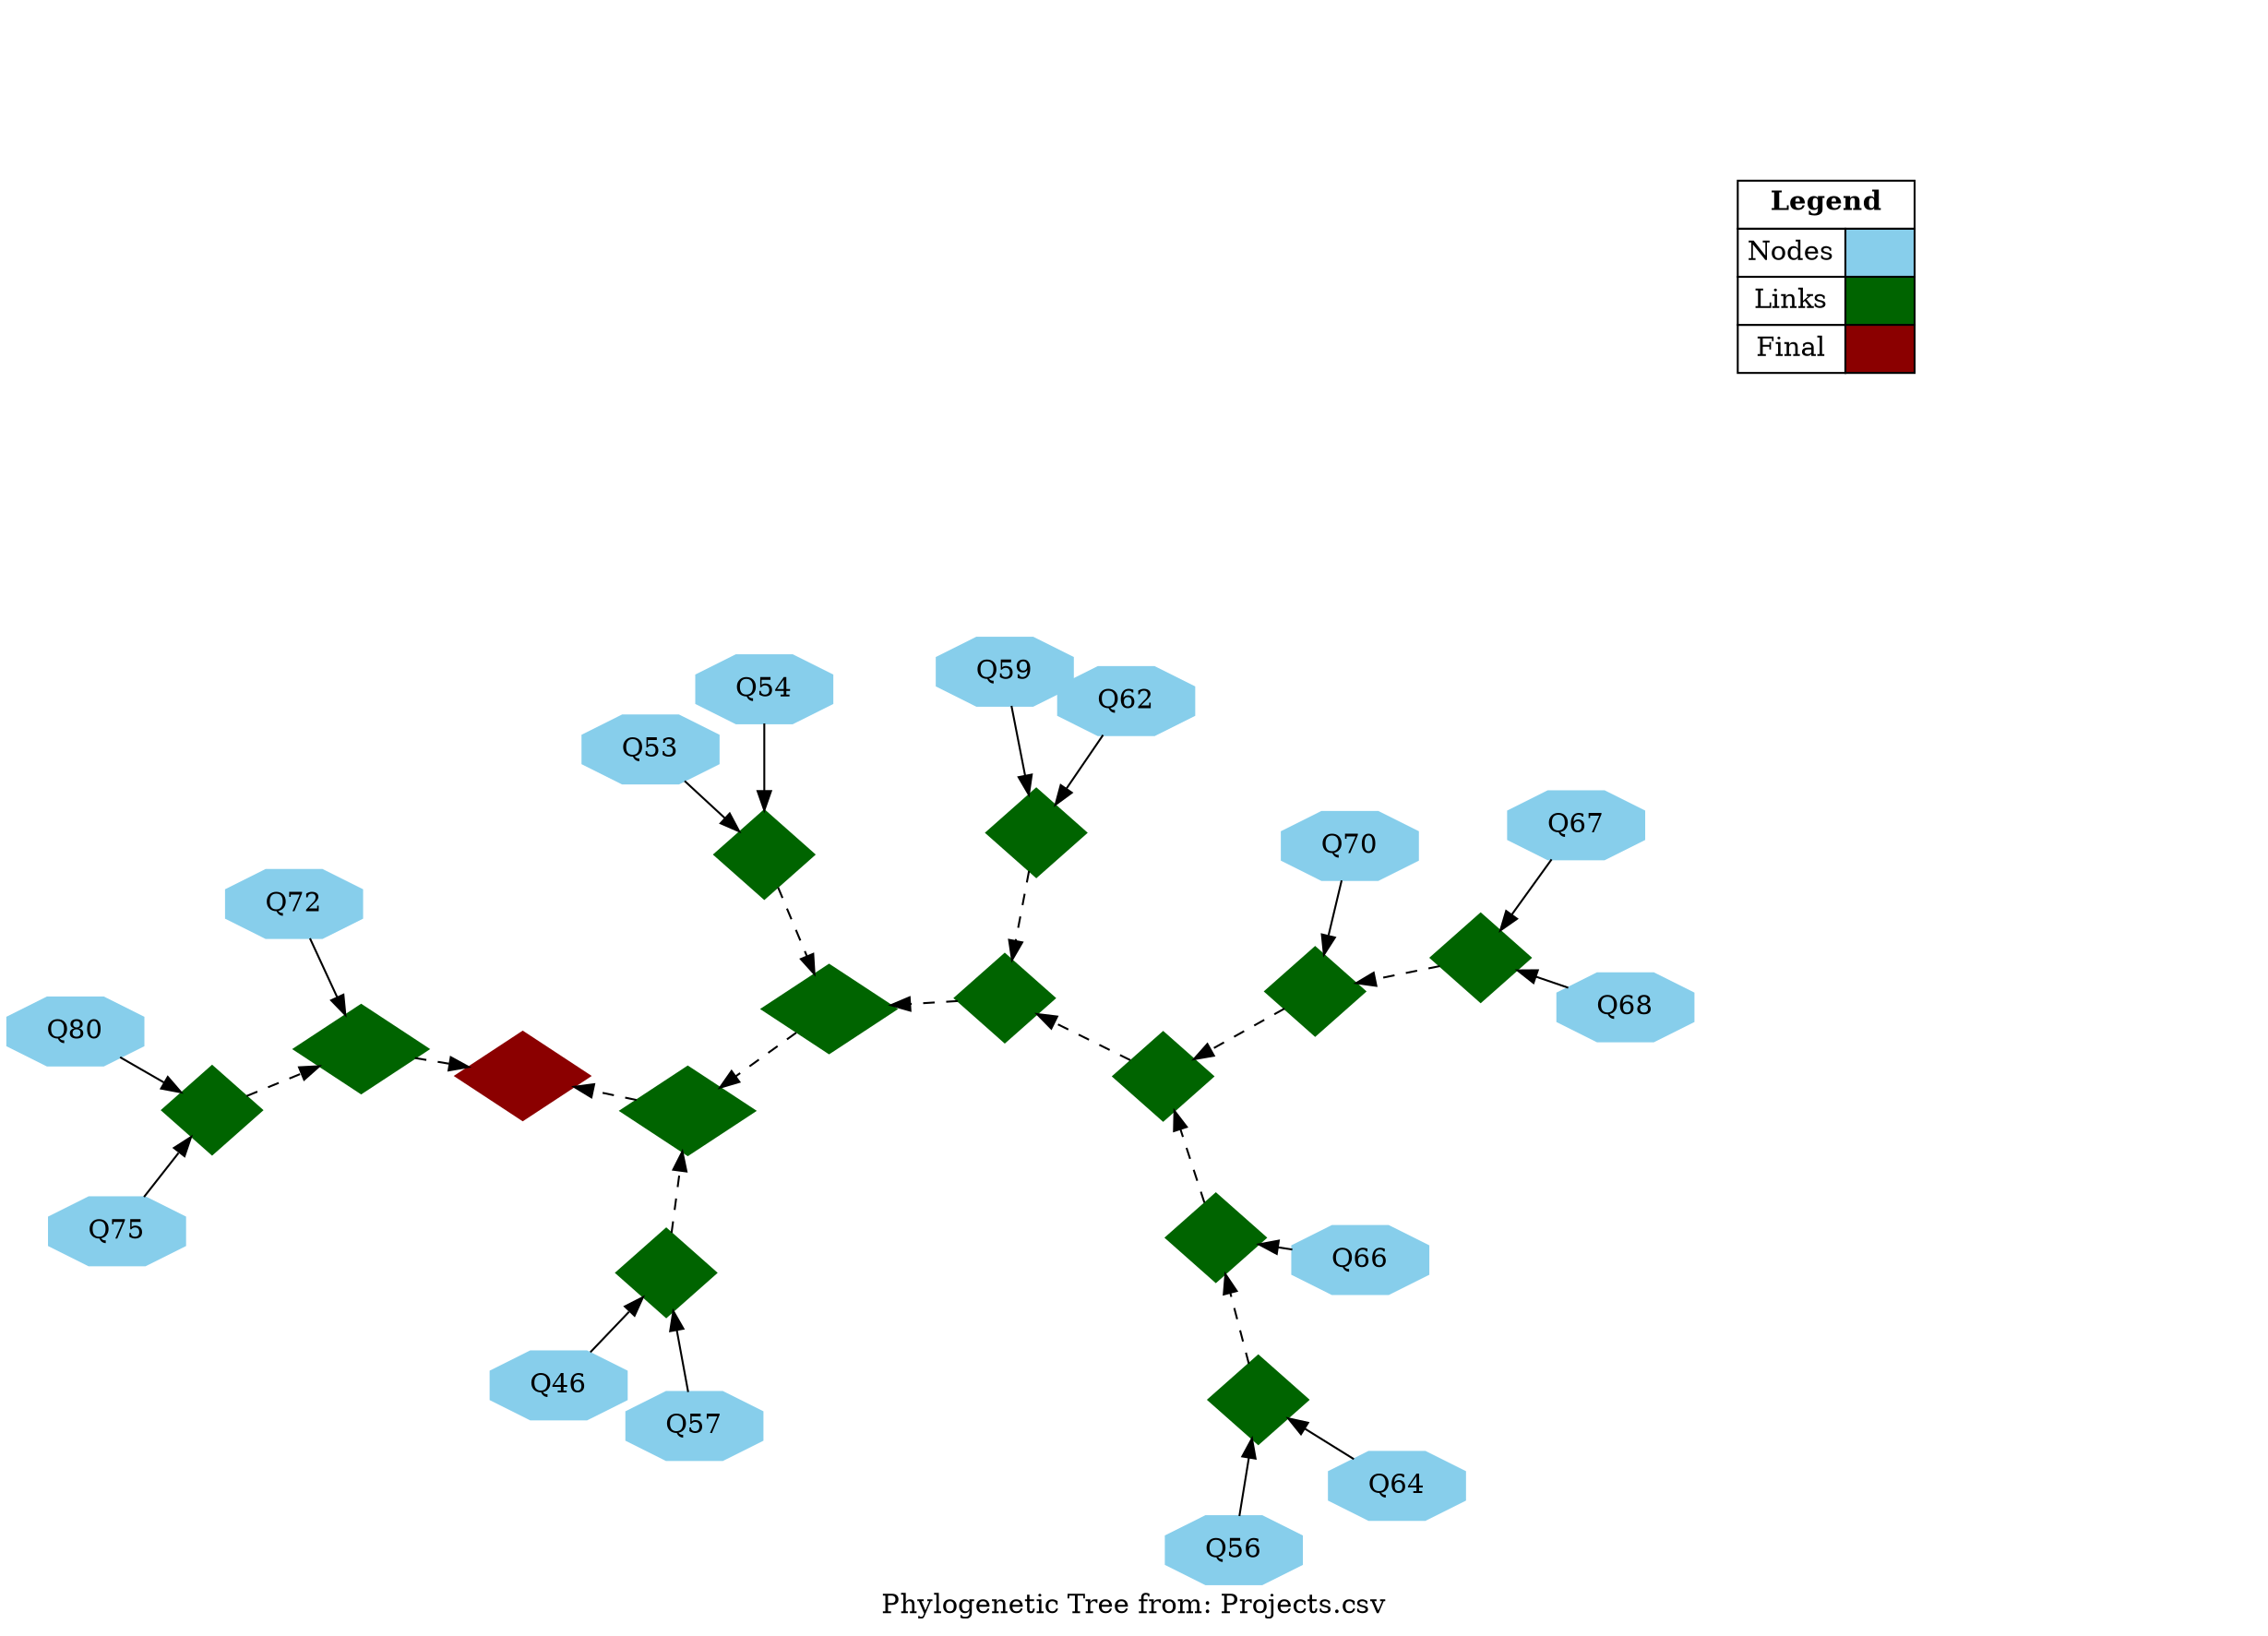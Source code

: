 graph phylogenetic_tree 
{
	layout=neato
	label="Phylogenetic Tree from: Projects.csv"
	mode=major
	model=shortpath
	size=""
	ratio=fill
	orientation=portrait

#0
	{node [tooltip="",width="0,3",height="0,3",shape="octagon",style="filled",color="#87CEEB",label=<<FONT COLOR="#000000">Q46</FONT>>] Q46}
	{node [tooltip="",width="0,3",height="0,3",shape="octagon",style="filled",color="#87CEEB",label=<<FONT COLOR="#000000">Q57</FONT>>] Q57}
	{node [tooltip="0.66790783",width="0,3",height="0,3",shape="diamond",style="filled",color="#006400",label=<<FONT COLOR="#006400">0</FONT>>] Q46_Q57}
	{edge [color="#000000",style="solid",label="",dir="forward"] Q46 -- Q46_Q57}
	{edge [color="#000000",style="solid",label="",dir="forward"] Q57 -- Q46_Q57}
#1
	{node [tooltip="",width="0,3",height="0,3",shape="octagon",style="filled",color="#87CEEB",label=<<FONT COLOR="#000000">Q53</FONT>>] Q53}
	{node [tooltip="",width="0,3",height="0,3",shape="octagon",style="filled",color="#87CEEB",label=<<FONT COLOR="#000000">Q54</FONT>>] Q54}
	{node [tooltip="0.66800714",width="0,3",height="0,3",shape="diamond",style="filled",color="#006400",label=<<FONT COLOR="#006400">1</FONT>>] Q53_Q54}
	{edge [color="#000000",style="solid",label="",dir="forward"] Q53 -- Q53_Q54}
	{edge [color="#000000",style="solid",label="",dir="forward"] Q54 -- Q53_Q54}
#2
	{node [tooltip="",width="0,3",height="0,3",shape="octagon",style="filled",color="#87CEEB",label=<<FONT COLOR="#000000">Q56</FONT>>] Q56}
	{node [tooltip="",width="0,3",height="0,3",shape="octagon",style="filled",color="#87CEEB",label=<<FONT COLOR="#000000">Q64</FONT>>] Q64}
	{node [tooltip="0.6685123",width="0,3",height="0,3",shape="diamond",style="filled",color="#006400",label=<<FONT COLOR="#006400">2</FONT>>] Q56_Q64}
	{edge [color="#000000",style="solid",label="",dir="forward"] Q56 -- Q56_Q64}
	{edge [color="#000000",style="solid",label="",dir="forward"] Q64 -- Q56_Q64}
#3
	{node [tooltip="",width="0,3",height="0,3",shape="octagon",style="filled",color="#87CEEB",label=<<FONT COLOR="#000000">Q66</FONT>>] Q66}
	{node [tooltip="0.710724",width="0,3",height="0,3",shape="diamond",style="filled",color="#006400",label=<<FONT COLOR="#006400">3</FONT>>] Q66_Q56_Q64}
	{edge [color="#000000",style="solid",label="",dir="forward"] Q66 -- Q66_Q56_Q64}
	{edge [color="#000000",style="dashed",label="",dir="forward"] Q56_Q64 -- Q66_Q56_Q64}
#4
	{node [tooltip="",width="0,3",height="0,3",shape="octagon",style="filled",color="#87CEEB",label=<<FONT COLOR="#000000">Q67</FONT>>] Q67}
	{node [tooltip="",width="0,3",height="0,3",shape="octagon",style="filled",color="#87CEEB",label=<<FONT COLOR="#000000">Q68</FONT>>] Q68}
	{node [tooltip="0.7172657",width="0,3",height="0,3",shape="diamond",style="filled",color="#006400",label=<<FONT COLOR="#006400">4</FONT>>] Q67_Q68}
	{edge [color="#000000",style="solid",label="",dir="forward"] Q67 -- Q67_Q68}
	{edge [color="#000000",style="solid",label="",dir="forward"] Q68 -- Q67_Q68}
#5
	{node [tooltip="",width="0,3",height="0,3",shape="octagon",style="filled",color="#87CEEB",label=<<FONT COLOR="#000000">Q59</FONT>>] Q59}
	{node [tooltip="",width="0,3",height="0,3",shape="octagon",style="filled",color="#87CEEB",label=<<FONT COLOR="#000000">Q62</FONT>>] Q62}
	{node [tooltip="0.7248908",width="0,3",height="0,3",shape="diamond",style="filled",color="#006400",label=<<FONT COLOR="#006400">5</FONT>>] Q59_Q62}
	{edge [color="#000000",style="solid",label="",dir="forward"] Q59 -- Q59_Q62}
	{edge [color="#000000",style="solid",label="",dir="forward"] Q62 -- Q59_Q62}
#6
	{node [tooltip="",width="0,3",height="0,3",shape="octagon",style="filled",color="#87CEEB",label=<<FONT COLOR="#000000">Q70</FONT>>] Q70}
	{node [tooltip="0.73333144",width="0,3",height="0,3",shape="diamond",style="filled",color="#006400",label=<<FONT COLOR="#006400">6</FONT>>] Q70_Q67_Q68}
	{edge [color="#000000",style="solid",label="",dir="forward"] Q70 -- Q70_Q67_Q68}
	{edge [color="#000000",style="dashed",label="",dir="forward"] Q67_Q68 -- Q70_Q67_Q68}
#7
	{node [tooltip="",width="0,3",height="0,3",shape="octagon",style="filled",color="#87CEEB",label=<<FONT COLOR="#000000">Q75</FONT>>] Q75}
	{node [tooltip="",width="0,3",height="0,3",shape="octagon",style="filled",color="#87CEEB",label=<<FONT COLOR="#000000">Q80</FONT>>] Q80}
	{node [tooltip="0.73580325",width="0,3",height="0,3",shape="diamond",style="filled",color="#006400",label=<<FONT COLOR="#006400">7</FONT>>] Q75_Q80}
	{edge [color="#000000",style="solid",label="",dir="forward"] Q75 -- Q75_Q80}
	{edge [color="#000000",style="solid",label="",dir="forward"] Q80 -- Q75_Q80}
#8
	{node [tooltip="0.7674713",width="0,3",height="0,3",shape="diamond",style="filled",color="#006400",label=<<FONT COLOR="#006400">8</FONT>>] Q66_Q56_Q64_Q70_Q67_Q68}
	{edge [color="#000000",style="dashed",label="",dir="forward"] Q66_Q56_Q64 -- Q66_Q56_Q64_Q70_Q67_Q68}
	{edge [color="#000000",style="dashed",label="",dir="forward"] Q70_Q67_Q68 -- Q66_Q56_Q64_Q70_Q67_Q68}
#9
	{node [tooltip="0.77424556",width="0,3",height="0,3",shape="diamond",style="filled",color="#006400",label=<<FONT COLOR="#006400">9</FONT>>] Q59_Q62_Q66_Q56_Q64_Q70_Q67_Q68}
	{edge [color="#000000",style="dashed",label="",dir="forward"] Q59_Q62 -- Q59_Q62_Q66_Q56_Q64_Q70_Q67_Q68}
	{edge [color="#000000",style="dashed",label="",dir="forward"] Q66_Q56_Q64_Q70_Q67_Q68 -- Q59_Q62_Q66_Q56_Q64_Q70_Q67_Q68}
#10
	{node [tooltip="",width="0,3",height="0,3",shape="octagon",style="filled",color="#87CEEB",label=<<FONT COLOR="#000000">Q72</FONT>>] Q72}
	{node [tooltip="0.78496844",width="0,3",height="0,3",shape="diamond",style="filled",color="#006400",label=<<FONT COLOR="#006400">10</FONT>>] Q72_Q75_Q80}
	{edge [color="#000000",style="solid",label="",dir="forward"] Q72 -- Q72_Q75_Q80}
	{edge [color="#000000",style="dashed",label="",dir="forward"] Q75_Q80 -- Q72_Q75_Q80}
#11
	{node [tooltip="0.8014188",width="0,3",height="0,3",shape="diamond",style="filled",color="#006400",label=<<FONT COLOR="#006400">11</FONT>>] Q53_Q54_Q59_Q62_Q66_Q56_Q64_Q70_Q67_Q68}
	{edge [color="#000000",style="dashed",label="",dir="forward"] Q53_Q54 -- Q53_Q54_Q59_Q62_Q66_Q56_Q64_Q70_Q67_Q68}
	{edge [color="#000000",style="dashed",label="",dir="forward"] Q59_Q62_Q66_Q56_Q64_Q70_Q67_Q68 -- Q53_Q54_Q59_Q62_Q66_Q56_Q64_Q70_Q67_Q68}
#12
	{node [tooltip="0.8599259",width="0,3",height="0,3",shape="diamond",style="filled",color="#006400",label=<<FONT COLOR="#006400">12</FONT>>] Q46_Q57_Q53_Q54_Q59_Q62_Q66_Q56_Q64_Q70_Q67_Q68}
	{edge [color="#000000",style="dashed",label="",dir="forward"] Q46_Q57 -- Q46_Q57_Q53_Q54_Q59_Q62_Q66_Q56_Q64_Q70_Q67_Q68}
	{edge [color="#000000",style="dashed",label="",dir="forward"] Q53_Q54_Q59_Q62_Q66_Q56_Q64_Q70_Q67_Q68 -- Q46_Q57_Q53_Q54_Q59_Q62_Q66_Q56_Q64_Q70_Q67_Q68}
#13
	{node [tooltip="0.9171307",width="0,3",height="0,3",shape="diamond",style="filled",color="#8B0000",label=<<FONT COLOR="#8B0000">13</FONT>>] Q72_Q75_Q80_Q46_Q57_Q53_Q54_Q59_Q62_Q66_Q56_Q64_Q70_Q67_Q68}
	{edge [color="#000000",style="dashed",label="",dir="forward"] Q72_Q75_Q80 -- Q72_Q75_Q80_Q46_Q57_Q53_Q54_Q59_Q62_Q66_Q56_Q64_Q70_Q67_Q68}
	{edge [color="#000000",style="dashed",label="",dir="forward"] Q46_Q57_Q53_Q54_Q59_Q62_Q66_Q56_Q64_Q70_Q67_Q68 -- Q72_Q75_Q80_Q46_Q57_Q53_Q54_Q59_Q62_Q66_Q56_Q64_Q70_Q67_Q68}

{node [shape=plaintext, fontsize=14, label=<<TABLE BORDER="0" CELLBORDER="1" CELLSPACING="0" CELLPADDING="4">
<TR><TD COLSPAN="2"><B>Legend</B></TD></TR>
<TR><TD>Nodes</TD><TD BGCOLOR="#87CEEB"><FONT COLOR="#87CEEB">Foo</FONT></TD></TR>
<TR><TD>Links</TD><TD BGCOLOR="#006400"><FONT COLOR="#006400">Foo</FONT></TD></TR>
<TR><TD>Final</TD><TD BGCOLOR="#8B0000"><FONT COLOR="#8B0000">Foo</FONT></TD></TR>
</TABLE>>, margin="2.5,1.25"] legend}
{rank=max; legend}
}